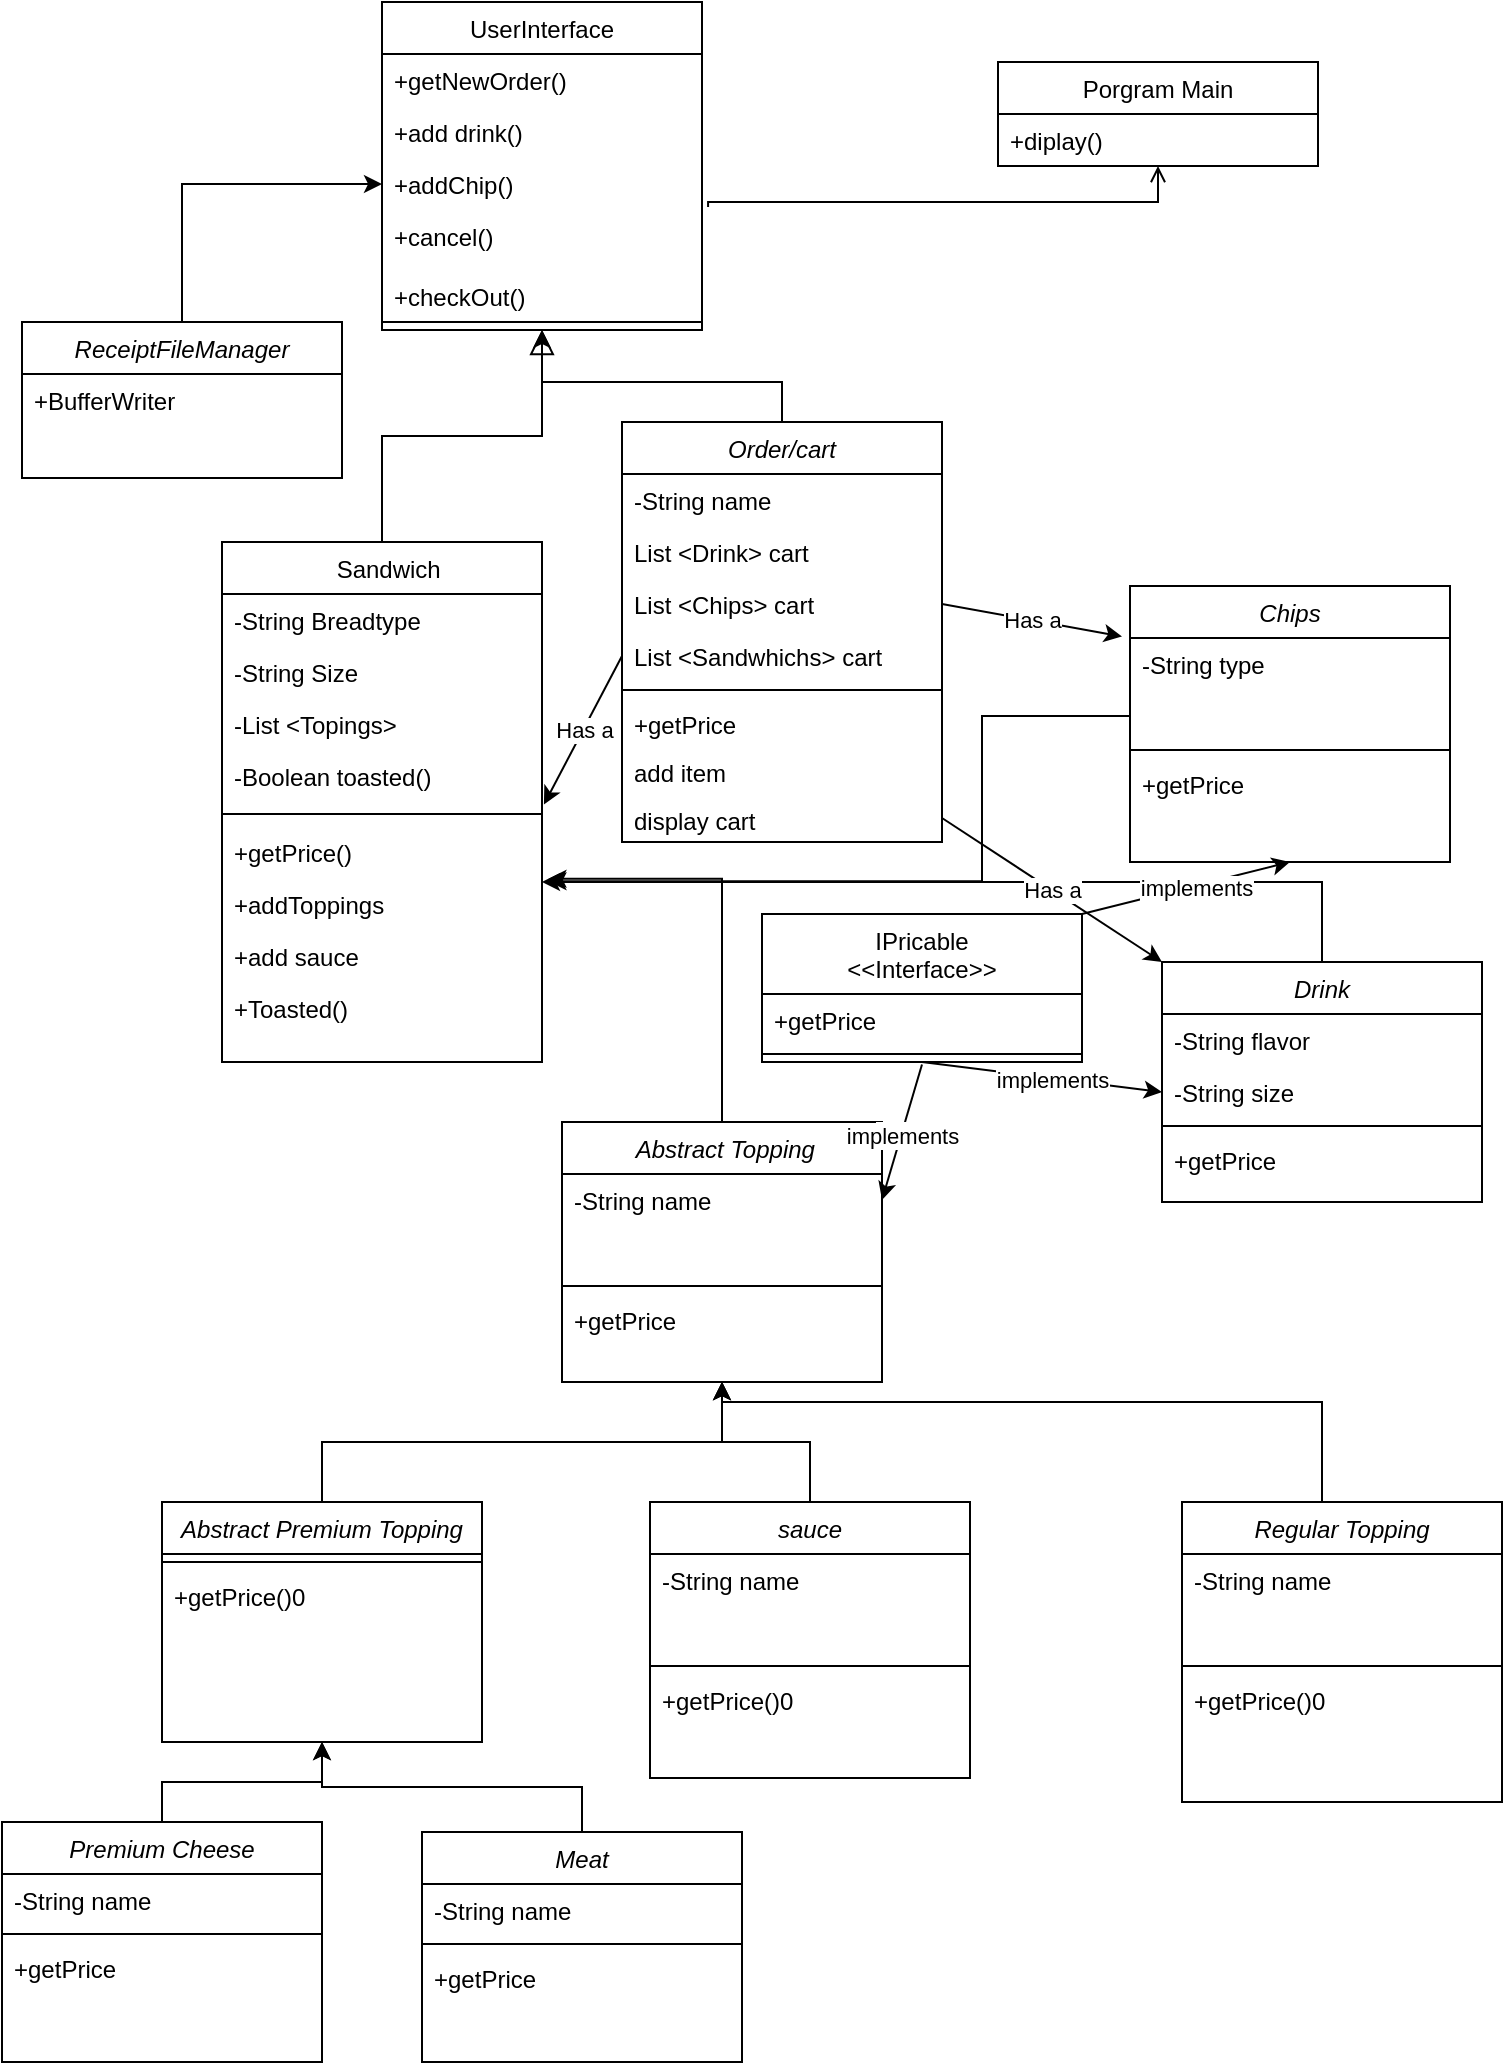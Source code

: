 <mxfile version="24.7.17">
  <diagram id="C5RBs43oDa-KdzZeNtuy" name="Page-1">
    <mxGraphModel dx="1685" dy="786" grid="1" gridSize="10" guides="1" tooltips="1" connect="1" arrows="1" fold="1" page="1" pageScale="1" pageWidth="827" pageHeight="1169" math="0" shadow="0">
      <root>
        <mxCell id="WIyWlLk6GJQsqaUBKTNV-0" />
        <mxCell id="WIyWlLk6GJQsqaUBKTNV-1" parent="WIyWlLk6GJQsqaUBKTNV-0" />
        <mxCell id="zkfFHV4jXpPFQw0GAbJ--6" value="  Sandwich" style="swimlane;fontStyle=0;align=center;verticalAlign=top;childLayout=stackLayout;horizontal=1;startSize=26;horizontalStack=0;resizeParent=1;resizeLast=0;collapsible=1;marginBottom=0;rounded=0;shadow=0;strokeWidth=1;" parent="WIyWlLk6GJQsqaUBKTNV-1" vertex="1">
          <mxGeometry x="120" y="360" width="160" height="260" as="geometry">
            <mxRectangle x="130" y="380" width="160" height="26" as="alternateBounds" />
          </mxGeometry>
        </mxCell>
        <mxCell id="zkfFHV4jXpPFQw0GAbJ--7" value="-String Breadtype&#xa;" style="text;align=left;verticalAlign=top;spacingLeft=4;spacingRight=4;overflow=hidden;rotatable=0;points=[[0,0.5],[1,0.5]];portConstraint=eastwest;" parent="zkfFHV4jXpPFQw0GAbJ--6" vertex="1">
          <mxGeometry y="26" width="160" height="26" as="geometry" />
        </mxCell>
        <mxCell id="zkfFHV4jXpPFQw0GAbJ--8" value="-String Size" style="text;align=left;verticalAlign=top;spacingLeft=4;spacingRight=4;overflow=hidden;rotatable=0;points=[[0,0.5],[1,0.5]];portConstraint=eastwest;rounded=0;shadow=0;html=0;" parent="zkfFHV4jXpPFQw0GAbJ--6" vertex="1">
          <mxGeometry y="52" width="160" height="26" as="geometry" />
        </mxCell>
        <mxCell id="WnvePumeRi0spUDsy9pE-118" value="-List &lt;Topings&gt;" style="text;align=left;verticalAlign=top;spacingLeft=4;spacingRight=4;overflow=hidden;rotatable=0;points=[[0,0.5],[1,0.5]];portConstraint=eastwest;" vertex="1" parent="zkfFHV4jXpPFQw0GAbJ--6">
          <mxGeometry y="78" width="160" height="26" as="geometry" />
        </mxCell>
        <mxCell id="WnvePumeRi0spUDsy9pE-119" value="-Boolean toasted()" style="text;align=left;verticalAlign=top;spacingLeft=4;spacingRight=4;overflow=hidden;rotatable=0;points=[[0,0.5],[1,0.5]];portConstraint=eastwest;" vertex="1" parent="zkfFHV4jXpPFQw0GAbJ--6">
          <mxGeometry y="104" width="160" height="26" as="geometry" />
        </mxCell>
        <mxCell id="zkfFHV4jXpPFQw0GAbJ--9" value="" style="line;html=1;strokeWidth=1;align=left;verticalAlign=middle;spacingTop=-1;spacingLeft=3;spacingRight=3;rotatable=0;labelPosition=right;points=[];portConstraint=eastwest;" parent="zkfFHV4jXpPFQw0GAbJ--6" vertex="1">
          <mxGeometry y="130" width="160" height="12" as="geometry" />
        </mxCell>
        <mxCell id="WnvePumeRi0spUDsy9pE-21" value="+getPrice()" style="text;align=left;verticalAlign=top;spacingLeft=4;spacingRight=4;overflow=hidden;rotatable=0;points=[[0,0.5],[1,0.5]];portConstraint=eastwest;" vertex="1" parent="zkfFHV4jXpPFQw0GAbJ--6">
          <mxGeometry y="142" width="160" height="26" as="geometry" />
        </mxCell>
        <mxCell id="WnvePumeRi0spUDsy9pE-22" value="+addToppings" style="text;align=left;verticalAlign=top;spacingLeft=4;spacingRight=4;overflow=hidden;rotatable=0;points=[[0,0.5],[1,0.5]];portConstraint=eastwest;" vertex="1" parent="zkfFHV4jXpPFQw0GAbJ--6">
          <mxGeometry y="168" width="160" height="26" as="geometry" />
        </mxCell>
        <mxCell id="WnvePumeRi0spUDsy9pE-23" value="+add sauce" style="text;align=left;verticalAlign=top;spacingLeft=4;spacingRight=4;overflow=hidden;rotatable=0;points=[[0,0.5],[1,0.5]];portConstraint=eastwest;" vertex="1" parent="zkfFHV4jXpPFQw0GAbJ--6">
          <mxGeometry y="194" width="160" height="26" as="geometry" />
        </mxCell>
        <mxCell id="zkfFHV4jXpPFQw0GAbJ--11" value="+Toasted() " style="text;align=left;verticalAlign=top;spacingLeft=4;spacingRight=4;overflow=hidden;rotatable=0;points=[[0,0.5],[1,0.5]];portConstraint=eastwest;" parent="zkfFHV4jXpPFQw0GAbJ--6" vertex="1">
          <mxGeometry y="220" width="160" height="26" as="geometry" />
        </mxCell>
        <mxCell id="zkfFHV4jXpPFQw0GAbJ--12" value="" style="endArrow=block;endSize=10;endFill=0;shadow=0;strokeWidth=1;rounded=0;curved=0;edgeStyle=elbowEdgeStyle;elbow=vertical;entryX=0.5;entryY=1;entryDx=0;entryDy=0;" parent="WIyWlLk6GJQsqaUBKTNV-1" source="zkfFHV4jXpPFQw0GAbJ--6" target="WnvePumeRi0spUDsy9pE-9" edge="1">
          <mxGeometry width="160" relative="1" as="geometry">
            <mxPoint x="200" y="203" as="sourcePoint" />
            <mxPoint x="290" y="290" as="targetPoint" />
          </mxGeometry>
        </mxCell>
        <mxCell id="zkfFHV4jXpPFQw0GAbJ--17" value="Porgram Main" style="swimlane;fontStyle=0;align=center;verticalAlign=top;childLayout=stackLayout;horizontal=1;startSize=26;horizontalStack=0;resizeParent=1;resizeLast=0;collapsible=1;marginBottom=0;rounded=0;shadow=0;strokeWidth=1;" parent="WIyWlLk6GJQsqaUBKTNV-1" vertex="1">
          <mxGeometry x="508" y="120" width="160" height="52" as="geometry">
            <mxRectangle x="550" y="140" width="160" height="26" as="alternateBounds" />
          </mxGeometry>
        </mxCell>
        <mxCell id="zkfFHV4jXpPFQw0GAbJ--19" value="+diplay()" style="text;align=left;verticalAlign=top;spacingLeft=4;spacingRight=4;overflow=hidden;rotatable=0;points=[[0,0.5],[1,0.5]];portConstraint=eastwest;rounded=0;shadow=0;html=0;" parent="zkfFHV4jXpPFQw0GAbJ--17" vertex="1">
          <mxGeometry y="26" width="160" height="26" as="geometry" />
        </mxCell>
        <mxCell id="zkfFHV4jXpPFQw0GAbJ--26" value="" style="endArrow=open;shadow=0;strokeWidth=1;rounded=0;curved=0;endFill=1;edgeStyle=elbowEdgeStyle;elbow=vertical;exitX=1.019;exitY=0.944;exitDx=0;exitDy=0;exitPerimeter=0;" parent="WIyWlLk6GJQsqaUBKTNV-1" source="WnvePumeRi0spUDsy9pE-12" target="zkfFHV4jXpPFQw0GAbJ--17" edge="1">
          <mxGeometry x="0.5" y="41" relative="1" as="geometry">
            <mxPoint x="370" y="190" as="sourcePoint" />
            <mxPoint x="540" y="192" as="targetPoint" />
            <mxPoint x="-40" y="32" as="offset" />
            <Array as="points">
              <mxPoint x="360" y="190" />
            </Array>
          </mxGeometry>
        </mxCell>
        <mxCell id="WnvePumeRi0spUDsy9pE-9" value="UserInterface" style="swimlane;fontStyle=0;align=center;verticalAlign=top;childLayout=stackLayout;horizontal=1;startSize=26;horizontalStack=0;resizeParent=1;resizeLast=0;collapsible=1;marginBottom=0;rounded=0;shadow=0;strokeWidth=1;" vertex="1" parent="WIyWlLk6GJQsqaUBKTNV-1">
          <mxGeometry x="200" y="90" width="160" height="164" as="geometry">
            <mxRectangle x="550" y="140" width="160" height="26" as="alternateBounds" />
          </mxGeometry>
        </mxCell>
        <mxCell id="WnvePumeRi0spUDsy9pE-10" value="+getNewOrder()" style="text;align=left;verticalAlign=top;spacingLeft=4;spacingRight=4;overflow=hidden;rotatable=0;points=[[0,0.5],[1,0.5]];portConstraint=eastwest;rounded=0;shadow=0;html=0;" vertex="1" parent="WnvePumeRi0spUDsy9pE-9">
          <mxGeometry y="26" width="160" height="26" as="geometry" />
        </mxCell>
        <mxCell id="WnvePumeRi0spUDsy9pE-11" value="+add drink()" style="text;align=left;verticalAlign=top;spacingLeft=4;spacingRight=4;overflow=hidden;rotatable=0;points=[[0,0.5],[1,0.5]];portConstraint=eastwest;rounded=0;shadow=0;html=0;" vertex="1" parent="WnvePumeRi0spUDsy9pE-9">
          <mxGeometry y="52" width="160" height="26" as="geometry" />
        </mxCell>
        <mxCell id="WnvePumeRi0spUDsy9pE-12" value="+addChip()" style="text;align=left;verticalAlign=top;spacingLeft=4;spacingRight=4;overflow=hidden;rotatable=0;points=[[0,0.5],[1,0.5]];portConstraint=eastwest;rounded=0;shadow=0;html=0;" vertex="1" parent="WnvePumeRi0spUDsy9pE-9">
          <mxGeometry y="78" width="160" height="26" as="geometry" />
        </mxCell>
        <mxCell id="WnvePumeRi0spUDsy9pE-13" value="+cancel()" style="text;align=left;verticalAlign=top;spacingLeft=4;spacingRight=4;overflow=hidden;rotatable=0;points=[[0,0.5],[1,0.5]];portConstraint=eastwest;" vertex="1" parent="WnvePumeRi0spUDsy9pE-9">
          <mxGeometry y="104" width="160" height="30" as="geometry" />
        </mxCell>
        <mxCell id="WnvePumeRi0spUDsy9pE-14" value="+checkOut()" style="text;align=left;verticalAlign=top;spacingLeft=4;spacingRight=4;overflow=hidden;rotatable=0;points=[[0,0.5],[1,0.5]];portConstraint=eastwest;" vertex="1" parent="WnvePumeRi0spUDsy9pE-9">
          <mxGeometry y="134" width="160" height="22" as="geometry" />
        </mxCell>
        <mxCell id="WnvePumeRi0spUDsy9pE-15" value="" style="line;html=1;strokeWidth=1;align=left;verticalAlign=middle;spacingTop=-1;spacingLeft=3;spacingRight=3;rotatable=0;labelPosition=right;points=[];portConstraint=eastwest;" vertex="1" parent="WnvePumeRi0spUDsy9pE-9">
          <mxGeometry y="156" width="160" height="8" as="geometry" />
        </mxCell>
        <mxCell id="WnvePumeRi0spUDsy9pE-17" value="IPricable&#xa;&lt;&lt;Interface&gt;&gt;" style="swimlane;fontStyle=0;align=center;verticalAlign=top;childLayout=stackLayout;horizontal=1;startSize=40;horizontalStack=0;resizeParent=1;resizeLast=0;collapsible=1;marginBottom=0;rounded=0;shadow=0;strokeWidth=1;" vertex="1" parent="WIyWlLk6GJQsqaUBKTNV-1">
          <mxGeometry x="390" y="546" width="160" height="74" as="geometry">
            <mxRectangle x="20" y="110" width="160" height="26" as="alternateBounds" />
          </mxGeometry>
        </mxCell>
        <mxCell id="WnvePumeRi0spUDsy9pE-18" value="+getPrice" style="text;align=left;verticalAlign=top;spacingLeft=4;spacingRight=4;overflow=hidden;rotatable=0;points=[[0,0.5],[1,0.5]];portConstraint=eastwest;rounded=0;shadow=0;html=0;" vertex="1" parent="WnvePumeRi0spUDsy9pE-17">
          <mxGeometry y="40" width="160" height="26" as="geometry" />
        </mxCell>
        <mxCell id="WnvePumeRi0spUDsy9pE-19" value="" style="line;html=1;strokeWidth=1;align=left;verticalAlign=middle;spacingTop=-1;spacingLeft=3;spacingRight=3;rotatable=0;labelPosition=right;points=[];portConstraint=eastwest;" vertex="1" parent="WnvePumeRi0spUDsy9pE-17">
          <mxGeometry y="66" width="160" height="8" as="geometry" />
        </mxCell>
        <mxCell id="WnvePumeRi0spUDsy9pE-143" style="edgeStyle=orthogonalEdgeStyle;rounded=0;orthogonalLoop=1;jettySize=auto;html=1;" edge="1" parent="WIyWlLk6GJQsqaUBKTNV-1" source="WnvePumeRi0spUDsy9pE-62">
          <mxGeometry relative="1" as="geometry">
            <mxPoint x="280" y="530" as="targetPoint" />
            <Array as="points">
              <mxPoint x="670" y="530" />
              <mxPoint x="670" y="530" />
            </Array>
          </mxGeometry>
        </mxCell>
        <mxCell id="WnvePumeRi0spUDsy9pE-62" value="Drink" style="swimlane;fontStyle=2;align=center;verticalAlign=top;childLayout=stackLayout;horizontal=1;startSize=26;horizontalStack=0;resizeParent=1;resizeLast=0;collapsible=1;marginBottom=0;rounded=0;shadow=0;strokeWidth=1;" vertex="1" parent="WIyWlLk6GJQsqaUBKTNV-1">
          <mxGeometry x="590" y="570" width="160" height="120" as="geometry">
            <mxRectangle x="230" y="140" width="160" height="26" as="alternateBounds" />
          </mxGeometry>
        </mxCell>
        <mxCell id="WnvePumeRi0spUDsy9pE-63" value="-String flavor" style="text;align=left;verticalAlign=top;spacingLeft=4;spacingRight=4;overflow=hidden;rotatable=0;points=[[0,0.5],[1,0.5]];portConstraint=eastwest;" vertex="1" parent="WnvePumeRi0spUDsy9pE-62">
          <mxGeometry y="26" width="160" height="26" as="geometry" />
        </mxCell>
        <mxCell id="WnvePumeRi0spUDsy9pE-64" value="-String size" style="text;align=left;verticalAlign=top;spacingLeft=4;spacingRight=4;overflow=hidden;rotatable=0;points=[[0,0.5],[1,0.5]];portConstraint=eastwest;rounded=0;shadow=0;html=0;" vertex="1" parent="WnvePumeRi0spUDsy9pE-62">
          <mxGeometry y="52" width="160" height="26" as="geometry" />
        </mxCell>
        <mxCell id="WnvePumeRi0spUDsy9pE-67" value="" style="line;html=1;strokeWidth=1;align=left;verticalAlign=middle;spacingTop=-1;spacingLeft=3;spacingRight=3;rotatable=0;labelPosition=right;points=[];portConstraint=eastwest;" vertex="1" parent="WnvePumeRi0spUDsy9pE-62">
          <mxGeometry y="78" width="160" height="8" as="geometry" />
        </mxCell>
        <mxCell id="WnvePumeRi0spUDsy9pE-68" value="+getPrice" style="text;align=left;verticalAlign=top;spacingLeft=4;spacingRight=4;overflow=hidden;rotatable=0;points=[[0,0.5],[1,0.5]];portConstraint=eastwest;" vertex="1" parent="WnvePumeRi0spUDsy9pE-62">
          <mxGeometry y="86" width="160" height="26" as="geometry" />
        </mxCell>
        <mxCell id="WnvePumeRi0spUDsy9pE-139" style="edgeStyle=orthogonalEdgeStyle;rounded=0;orthogonalLoop=1;jettySize=auto;html=1;entryX=0.5;entryY=1;entryDx=0;entryDy=0;" edge="1" parent="WIyWlLk6GJQsqaUBKTNV-1" source="WnvePumeRi0spUDsy9pE-76" target="WnvePumeRi0spUDsy9pE-121">
          <mxGeometry relative="1" as="geometry">
            <mxPoint x="680" y="790" as="targetPoint" />
            <Array as="points">
              <mxPoint x="670" y="790" />
              <mxPoint x="370" y="790" />
            </Array>
          </mxGeometry>
        </mxCell>
        <mxCell id="WnvePumeRi0spUDsy9pE-76" value="Regular Topping" style="swimlane;fontStyle=2;align=center;verticalAlign=top;childLayout=stackLayout;horizontal=1;startSize=26;horizontalStack=0;resizeParent=1;resizeLast=0;collapsible=1;marginBottom=0;rounded=0;shadow=0;strokeWidth=1;" vertex="1" parent="WIyWlLk6GJQsqaUBKTNV-1">
          <mxGeometry x="600" y="840" width="160" height="150" as="geometry">
            <mxRectangle x="230" y="140" width="160" height="26" as="alternateBounds" />
          </mxGeometry>
        </mxCell>
        <mxCell id="WnvePumeRi0spUDsy9pE-77" value="-String name" style="text;align=left;verticalAlign=top;spacingLeft=4;spacingRight=4;overflow=hidden;rotatable=0;points=[[0,0.5],[1,0.5]];portConstraint=eastwest;" vertex="1" parent="WnvePumeRi0spUDsy9pE-76">
          <mxGeometry y="26" width="160" height="26" as="geometry" />
        </mxCell>
        <mxCell id="WnvePumeRi0spUDsy9pE-78" value=" " style="text;align=left;verticalAlign=top;spacingLeft=4;spacingRight=4;overflow=hidden;rotatable=0;points=[[0,0.5],[1,0.5]];portConstraint=eastwest;rounded=0;shadow=0;html=0;" vertex="1" parent="WnvePumeRi0spUDsy9pE-76">
          <mxGeometry y="52" width="160" height="26" as="geometry" />
        </mxCell>
        <mxCell id="WnvePumeRi0spUDsy9pE-79" value="" style="line;html=1;strokeWidth=1;align=left;verticalAlign=middle;spacingTop=-1;spacingLeft=3;spacingRight=3;rotatable=0;labelPosition=right;points=[];portConstraint=eastwest;" vertex="1" parent="WnvePumeRi0spUDsy9pE-76">
          <mxGeometry y="78" width="160" height="8" as="geometry" />
        </mxCell>
        <mxCell id="WnvePumeRi0spUDsy9pE-120" value="+getPrice()0" style="text;align=left;verticalAlign=top;spacingLeft=4;spacingRight=4;overflow=hidden;rotatable=0;points=[[0,0.5],[1,0.5]];portConstraint=eastwest;" vertex="1" parent="WnvePumeRi0spUDsy9pE-76">
          <mxGeometry y="86" width="160" height="26" as="geometry" />
        </mxCell>
        <mxCell id="WnvePumeRi0spUDsy9pE-138" style="edgeStyle=orthogonalEdgeStyle;rounded=0;orthogonalLoop=1;jettySize=auto;html=1;entryX=0.5;entryY=1;entryDx=0;entryDy=0;" edge="1" parent="WIyWlLk6GJQsqaUBKTNV-1" source="WnvePumeRi0spUDsy9pE-86" target="WnvePumeRi0spUDsy9pE-121">
          <mxGeometry relative="1" as="geometry" />
        </mxCell>
        <mxCell id="WnvePumeRi0spUDsy9pE-86" value="sauce" style="swimlane;fontStyle=2;align=center;verticalAlign=top;childLayout=stackLayout;horizontal=1;startSize=26;horizontalStack=0;resizeParent=1;resizeLast=0;collapsible=1;marginBottom=0;rounded=0;shadow=0;strokeWidth=1;" vertex="1" parent="WIyWlLk6GJQsqaUBKTNV-1">
          <mxGeometry x="334" y="840" width="160" height="138" as="geometry">
            <mxRectangle x="230" y="140" width="160" height="26" as="alternateBounds" />
          </mxGeometry>
        </mxCell>
        <mxCell id="WnvePumeRi0spUDsy9pE-87" value="-String name" style="text;align=left;verticalAlign=top;spacingLeft=4;spacingRight=4;overflow=hidden;rotatable=0;points=[[0,0.5],[1,0.5]];portConstraint=eastwest;" vertex="1" parent="WnvePumeRi0spUDsy9pE-86">
          <mxGeometry y="26" width="160" height="26" as="geometry" />
        </mxCell>
        <mxCell id="WnvePumeRi0spUDsy9pE-88" value=" " style="text;align=left;verticalAlign=top;spacingLeft=4;spacingRight=4;overflow=hidden;rotatable=0;points=[[0,0.5],[1,0.5]];portConstraint=eastwest;rounded=0;shadow=0;html=0;" vertex="1" parent="WnvePumeRi0spUDsy9pE-86">
          <mxGeometry y="52" width="160" height="26" as="geometry" />
        </mxCell>
        <mxCell id="WnvePumeRi0spUDsy9pE-89" value="" style="line;html=1;strokeWidth=1;align=left;verticalAlign=middle;spacingTop=-1;spacingLeft=3;spacingRight=3;rotatable=0;labelPosition=right;points=[];portConstraint=eastwest;" vertex="1" parent="WnvePumeRi0spUDsy9pE-86">
          <mxGeometry y="78" width="160" height="8" as="geometry" />
        </mxCell>
        <mxCell id="WnvePumeRi0spUDsy9pE-148" value="+getPrice()0" style="text;align=left;verticalAlign=top;spacingLeft=4;spacingRight=4;overflow=hidden;rotatable=0;points=[[0,0.5],[1,0.5]];portConstraint=eastwest;" vertex="1" parent="WnvePumeRi0spUDsy9pE-86">
          <mxGeometry y="86" width="160" height="26" as="geometry" />
        </mxCell>
        <mxCell id="WnvePumeRi0spUDsy9pE-91" value="Chips" style="swimlane;fontStyle=2;align=center;verticalAlign=top;childLayout=stackLayout;horizontal=1;startSize=26;horizontalStack=0;resizeParent=1;resizeLast=0;collapsible=1;marginBottom=0;rounded=0;shadow=0;strokeWidth=1;" vertex="1" parent="WIyWlLk6GJQsqaUBKTNV-1">
          <mxGeometry x="574" y="382" width="160" height="138" as="geometry">
            <mxRectangle x="230" y="140" width="160" height="26" as="alternateBounds" />
          </mxGeometry>
        </mxCell>
        <mxCell id="WnvePumeRi0spUDsy9pE-92" value="-String type" style="text;align=left;verticalAlign=top;spacingLeft=4;spacingRight=4;overflow=hidden;rotatable=0;points=[[0,0.5],[1,0.5]];portConstraint=eastwest;" vertex="1" parent="WnvePumeRi0spUDsy9pE-91">
          <mxGeometry y="26" width="160" height="26" as="geometry" />
        </mxCell>
        <mxCell id="WnvePumeRi0spUDsy9pE-93" value=" " style="text;align=left;verticalAlign=top;spacingLeft=4;spacingRight=4;overflow=hidden;rotatable=0;points=[[0,0.5],[1,0.5]];portConstraint=eastwest;rounded=0;shadow=0;html=0;" vertex="1" parent="WnvePumeRi0spUDsy9pE-91">
          <mxGeometry y="52" width="160" height="26" as="geometry" />
        </mxCell>
        <mxCell id="WnvePumeRi0spUDsy9pE-94" value="" style="line;html=1;strokeWidth=1;align=left;verticalAlign=middle;spacingTop=-1;spacingLeft=3;spacingRight=3;rotatable=0;labelPosition=right;points=[];portConstraint=eastwest;" vertex="1" parent="WnvePumeRi0spUDsy9pE-91">
          <mxGeometry y="78" width="160" height="8" as="geometry" />
        </mxCell>
        <mxCell id="WnvePumeRi0spUDsy9pE-95" value="+getPrice" style="text;align=left;verticalAlign=top;spacingLeft=4;spacingRight=4;overflow=hidden;rotatable=0;points=[[0,0.5],[1,0.5]];portConstraint=eastwest;" vertex="1" parent="WnvePumeRi0spUDsy9pE-91">
          <mxGeometry y="86" width="160" height="24" as="geometry" />
        </mxCell>
        <mxCell id="WnvePumeRi0spUDsy9pE-150" style="edgeStyle=orthogonalEdgeStyle;rounded=0;orthogonalLoop=1;jettySize=auto;html=1;entryX=0.5;entryY=1;entryDx=0;entryDy=0;" edge="1" parent="WIyWlLk6GJQsqaUBKTNV-1" source="WnvePumeRi0spUDsy9pE-96" target="WnvePumeRi0spUDsy9pE-9">
          <mxGeometry relative="1" as="geometry">
            <mxPoint x="280" y="280" as="targetPoint" />
            <Array as="points">
              <mxPoint x="400" y="280" />
              <mxPoint x="280" y="280" />
            </Array>
          </mxGeometry>
        </mxCell>
        <mxCell id="WnvePumeRi0spUDsy9pE-96" value="Order/cart" style="swimlane;fontStyle=2;align=center;verticalAlign=top;childLayout=stackLayout;horizontal=1;startSize=26;horizontalStack=0;resizeParent=1;resizeLast=0;collapsible=1;marginBottom=0;rounded=0;shadow=0;strokeWidth=1;" vertex="1" parent="WIyWlLk6GJQsqaUBKTNV-1">
          <mxGeometry x="320" y="300" width="160" height="210" as="geometry">
            <mxRectangle x="230" y="140" width="160" height="26" as="alternateBounds" />
          </mxGeometry>
        </mxCell>
        <mxCell id="WnvePumeRi0spUDsy9pE-97" value="-String name" style="text;align=left;verticalAlign=top;spacingLeft=4;spacingRight=4;overflow=hidden;rotatable=0;points=[[0,0.5],[1,0.5]];portConstraint=eastwest;" vertex="1" parent="WnvePumeRi0spUDsy9pE-96">
          <mxGeometry y="26" width="160" height="26" as="geometry" />
        </mxCell>
        <mxCell id="WnvePumeRi0spUDsy9pE-98" value="List &lt;Drink&gt; cart" style="text;align=left;verticalAlign=top;spacingLeft=4;spacingRight=4;overflow=hidden;rotatable=0;points=[[0,0.5],[1,0.5]];portConstraint=eastwest;rounded=0;shadow=0;html=0;" vertex="1" parent="WnvePumeRi0spUDsy9pE-96">
          <mxGeometry y="52" width="160" height="26" as="geometry" />
        </mxCell>
        <mxCell id="WnvePumeRi0spUDsy9pE-152" value="List &lt;Chips&gt; cart" style="text;align=left;verticalAlign=top;spacingLeft=4;spacingRight=4;overflow=hidden;rotatable=0;points=[[0,0.5],[1,0.5]];portConstraint=eastwest;rounded=0;shadow=0;html=0;" vertex="1" parent="WnvePumeRi0spUDsy9pE-96">
          <mxGeometry y="78" width="160" height="26" as="geometry" />
        </mxCell>
        <mxCell id="WnvePumeRi0spUDsy9pE-153" value="List &lt;Sandwhichs&gt; cart" style="text;align=left;verticalAlign=top;spacingLeft=4;spacingRight=4;overflow=hidden;rotatable=0;points=[[0,0.5],[1,0.5]];portConstraint=eastwest;rounded=0;shadow=0;html=0;" vertex="1" parent="WnvePumeRi0spUDsy9pE-96">
          <mxGeometry y="104" width="160" height="26" as="geometry" />
        </mxCell>
        <mxCell id="WnvePumeRi0spUDsy9pE-99" value="" style="line;html=1;strokeWidth=1;align=left;verticalAlign=middle;spacingTop=-1;spacingLeft=3;spacingRight=3;rotatable=0;labelPosition=right;points=[];portConstraint=eastwest;" vertex="1" parent="WnvePumeRi0spUDsy9pE-96">
          <mxGeometry y="130" width="160" height="8" as="geometry" />
        </mxCell>
        <mxCell id="WnvePumeRi0spUDsy9pE-100" value="+getPrice" style="text;align=left;verticalAlign=top;spacingLeft=4;spacingRight=4;overflow=hidden;rotatable=0;points=[[0,0.5],[1,0.5]];portConstraint=eastwest;" vertex="1" parent="WnvePumeRi0spUDsy9pE-96">
          <mxGeometry y="138" width="160" height="24" as="geometry" />
        </mxCell>
        <mxCell id="WnvePumeRi0spUDsy9pE-101" value="add item&#xa;" style="text;align=left;verticalAlign=top;spacingLeft=4;spacingRight=4;overflow=hidden;rotatable=0;points=[[0,0.5],[1,0.5]];portConstraint=eastwest;" vertex="1" parent="WnvePumeRi0spUDsy9pE-96">
          <mxGeometry y="162" width="160" height="24" as="geometry" />
        </mxCell>
        <mxCell id="WnvePumeRi0spUDsy9pE-102" value="display cart&#xa;" style="text;align=left;verticalAlign=top;spacingLeft=4;spacingRight=4;overflow=hidden;rotatable=0;points=[[0,0.5],[1,0.5]];portConstraint=eastwest;" vertex="1" parent="WnvePumeRi0spUDsy9pE-96">
          <mxGeometry y="186" width="160" height="24" as="geometry" />
        </mxCell>
        <mxCell id="WnvePumeRi0spUDsy9pE-149" style="edgeStyle=orthogonalEdgeStyle;rounded=0;orthogonalLoop=1;jettySize=auto;html=1;entryX=0;entryY=0.5;entryDx=0;entryDy=0;" edge="1" parent="WIyWlLk6GJQsqaUBKTNV-1" source="WnvePumeRi0spUDsy9pE-113" target="WnvePumeRi0spUDsy9pE-12">
          <mxGeometry relative="1" as="geometry">
            <mxPoint x="100" y="190" as="targetPoint" />
            <Array as="points">
              <mxPoint x="100" y="181" />
            </Array>
          </mxGeometry>
        </mxCell>
        <mxCell id="WnvePumeRi0spUDsy9pE-113" value="ReceiptFileManager" style="swimlane;fontStyle=2;align=center;verticalAlign=top;childLayout=stackLayout;horizontal=1;startSize=26;horizontalStack=0;resizeParent=1;resizeLast=0;collapsible=1;marginBottom=0;rounded=0;shadow=0;strokeWidth=1;" vertex="1" parent="WIyWlLk6GJQsqaUBKTNV-1">
          <mxGeometry x="20" y="250" width="160" height="78" as="geometry">
            <mxRectangle x="230" y="140" width="160" height="26" as="alternateBounds" />
          </mxGeometry>
        </mxCell>
        <mxCell id="WnvePumeRi0spUDsy9pE-114" value="+BufferWriter" style="text;align=left;verticalAlign=top;spacingLeft=4;spacingRight=4;overflow=hidden;rotatable=0;points=[[0,0.5],[1,0.5]];portConstraint=eastwest;" vertex="1" parent="WnvePumeRi0spUDsy9pE-113">
          <mxGeometry y="26" width="160" height="26" as="geometry" />
        </mxCell>
        <mxCell id="WnvePumeRi0spUDsy9pE-115" value=" " style="text;align=left;verticalAlign=top;spacingLeft=4;spacingRight=4;overflow=hidden;rotatable=0;points=[[0,0.5],[1,0.5]];portConstraint=eastwest;rounded=0;shadow=0;html=0;" vertex="1" parent="WnvePumeRi0spUDsy9pE-113">
          <mxGeometry y="52" width="160" height="26" as="geometry" />
        </mxCell>
        <mxCell id="WnvePumeRi0spUDsy9pE-147" style="edgeStyle=orthogonalEdgeStyle;rounded=0;orthogonalLoop=1;jettySize=auto;html=1;entryX=1.02;entryY=0.015;entryDx=0;entryDy=0;entryPerimeter=0;" edge="1" parent="WIyWlLk6GJQsqaUBKTNV-1" source="WnvePumeRi0spUDsy9pE-121" target="WnvePumeRi0spUDsy9pE-22">
          <mxGeometry relative="1" as="geometry">
            <mxPoint x="370" y="530" as="targetPoint" />
            <Array as="points">
              <mxPoint x="370" y="528" />
            </Array>
          </mxGeometry>
        </mxCell>
        <mxCell id="WnvePumeRi0spUDsy9pE-121" value=" Abstract Topping" style="swimlane;fontStyle=2;align=center;verticalAlign=top;childLayout=stackLayout;horizontal=1;startSize=26;horizontalStack=0;resizeParent=1;resizeLast=0;collapsible=1;marginBottom=0;rounded=0;shadow=0;strokeWidth=1;" vertex="1" parent="WIyWlLk6GJQsqaUBKTNV-1">
          <mxGeometry x="290" y="650" width="160" height="130" as="geometry">
            <mxRectangle x="230" y="140" width="160" height="26" as="alternateBounds" />
          </mxGeometry>
        </mxCell>
        <mxCell id="WnvePumeRi0spUDsy9pE-122" value="-String name" style="text;align=left;verticalAlign=top;spacingLeft=4;spacingRight=4;overflow=hidden;rotatable=0;points=[[0,0.5],[1,0.5]];portConstraint=eastwest;" vertex="1" parent="WnvePumeRi0spUDsy9pE-121">
          <mxGeometry y="26" width="160" height="26" as="geometry" />
        </mxCell>
        <mxCell id="WnvePumeRi0spUDsy9pE-123" value=" " style="text;align=left;verticalAlign=top;spacingLeft=4;spacingRight=4;overflow=hidden;rotatable=0;points=[[0,0.5],[1,0.5]];portConstraint=eastwest;rounded=0;shadow=0;html=0;" vertex="1" parent="WnvePumeRi0spUDsy9pE-121">
          <mxGeometry y="52" width="160" height="26" as="geometry" />
        </mxCell>
        <mxCell id="WnvePumeRi0spUDsy9pE-124" value="" style="line;html=1;strokeWidth=1;align=left;verticalAlign=middle;spacingTop=-1;spacingLeft=3;spacingRight=3;rotatable=0;labelPosition=right;points=[];portConstraint=eastwest;" vertex="1" parent="WnvePumeRi0spUDsy9pE-121">
          <mxGeometry y="78" width="160" height="8" as="geometry" />
        </mxCell>
        <mxCell id="WnvePumeRi0spUDsy9pE-125" value="+getPrice" style="text;align=left;verticalAlign=top;spacingLeft=4;spacingRight=4;overflow=hidden;rotatable=0;points=[[0,0.5],[1,0.5]];portConstraint=eastwest;" vertex="1" parent="WnvePumeRi0spUDsy9pE-121">
          <mxGeometry y="86" width="160" height="26" as="geometry" />
        </mxCell>
        <mxCell id="WnvePumeRi0spUDsy9pE-141" style="edgeStyle=orthogonalEdgeStyle;rounded=0;orthogonalLoop=1;jettySize=auto;html=1;entryX=0.5;entryY=1;entryDx=0;entryDy=0;" edge="1" parent="WIyWlLk6GJQsqaUBKTNV-1" source="WnvePumeRi0spUDsy9pE-126" target="zkfFHV4jXpPFQw0GAbJ--0">
          <mxGeometry relative="1" as="geometry" />
        </mxCell>
        <mxCell id="WnvePumeRi0spUDsy9pE-126" value="Premium Cheese" style="swimlane;fontStyle=2;align=center;verticalAlign=top;childLayout=stackLayout;horizontal=1;startSize=26;horizontalStack=0;resizeParent=1;resizeLast=0;collapsible=1;marginBottom=0;rounded=0;shadow=0;strokeWidth=1;" vertex="1" parent="WIyWlLk6GJQsqaUBKTNV-1">
          <mxGeometry x="10" y="1000" width="160" height="120" as="geometry">
            <mxRectangle x="230" y="140" width="160" height="26" as="alternateBounds" />
          </mxGeometry>
        </mxCell>
        <mxCell id="WnvePumeRi0spUDsy9pE-127" value="-String name" style="text;align=left;verticalAlign=top;spacingLeft=4;spacingRight=4;overflow=hidden;rotatable=0;points=[[0,0.5],[1,0.5]];portConstraint=eastwest;" vertex="1" parent="WnvePumeRi0spUDsy9pE-126">
          <mxGeometry y="26" width="160" height="26" as="geometry" />
        </mxCell>
        <mxCell id="WnvePumeRi0spUDsy9pE-129" value="" style="line;html=1;strokeWidth=1;align=left;verticalAlign=middle;spacingTop=-1;spacingLeft=3;spacingRight=3;rotatable=0;labelPosition=right;points=[];portConstraint=eastwest;" vertex="1" parent="WnvePumeRi0spUDsy9pE-126">
          <mxGeometry y="52" width="160" height="8" as="geometry" />
        </mxCell>
        <mxCell id="WnvePumeRi0spUDsy9pE-130" value="+getPrice" style="text;align=left;verticalAlign=top;spacingLeft=4;spacingRight=4;overflow=hidden;rotatable=0;points=[[0,0.5],[1,0.5]];portConstraint=eastwest;" vertex="1" parent="WnvePumeRi0spUDsy9pE-126">
          <mxGeometry y="60" width="160" height="26" as="geometry" />
        </mxCell>
        <mxCell id="WnvePumeRi0spUDsy9pE-140" style="edgeStyle=orthogonalEdgeStyle;rounded=0;orthogonalLoop=1;jettySize=auto;html=1;entryX=0.5;entryY=1;entryDx=0;entryDy=0;" edge="1" parent="WIyWlLk6GJQsqaUBKTNV-1" source="WnvePumeRi0spUDsy9pE-131" target="zkfFHV4jXpPFQw0GAbJ--0">
          <mxGeometry relative="1" as="geometry" />
        </mxCell>
        <mxCell id="WnvePumeRi0spUDsy9pE-131" value="Meat" style="swimlane;fontStyle=2;align=center;verticalAlign=top;childLayout=stackLayout;horizontal=1;startSize=26;horizontalStack=0;resizeParent=1;resizeLast=0;collapsible=1;marginBottom=0;rounded=0;shadow=0;strokeWidth=1;" vertex="1" parent="WIyWlLk6GJQsqaUBKTNV-1">
          <mxGeometry x="220" y="1005" width="160" height="115" as="geometry">
            <mxRectangle x="230" y="140" width="160" height="26" as="alternateBounds" />
          </mxGeometry>
        </mxCell>
        <mxCell id="WnvePumeRi0spUDsy9pE-132" value="-String name" style="text;align=left;verticalAlign=top;spacingLeft=4;spacingRight=4;overflow=hidden;rotatable=0;points=[[0,0.5],[1,0.5]];portConstraint=eastwest;" vertex="1" parent="WnvePumeRi0spUDsy9pE-131">
          <mxGeometry y="26" width="160" height="26" as="geometry" />
        </mxCell>
        <mxCell id="WnvePumeRi0spUDsy9pE-134" value="" style="line;html=1;strokeWidth=1;align=left;verticalAlign=middle;spacingTop=-1;spacingLeft=3;spacingRight=3;rotatable=0;labelPosition=right;points=[];portConstraint=eastwest;" vertex="1" parent="WnvePumeRi0spUDsy9pE-131">
          <mxGeometry y="52" width="160" height="8" as="geometry" />
        </mxCell>
        <mxCell id="WnvePumeRi0spUDsy9pE-135" value="+getPrice" style="text;align=left;verticalAlign=top;spacingLeft=4;spacingRight=4;overflow=hidden;rotatable=0;points=[[0,0.5],[1,0.5]];portConstraint=eastwest;" vertex="1" parent="WnvePumeRi0spUDsy9pE-131">
          <mxGeometry y="60" width="160" height="26" as="geometry" />
        </mxCell>
        <mxCell id="WnvePumeRi0spUDsy9pE-137" style="edgeStyle=orthogonalEdgeStyle;rounded=0;orthogonalLoop=1;jettySize=auto;html=1;exitX=0.5;exitY=0;exitDx=0;exitDy=0;entryX=0.5;entryY=1;entryDx=0;entryDy=0;" edge="1" parent="WIyWlLk6GJQsqaUBKTNV-1" source="zkfFHV4jXpPFQw0GAbJ--0" target="WnvePumeRi0spUDsy9pE-121">
          <mxGeometry relative="1" as="geometry" />
        </mxCell>
        <mxCell id="zkfFHV4jXpPFQw0GAbJ--0" value="Abstract Premium Topping" style="swimlane;fontStyle=2;align=center;verticalAlign=top;childLayout=stackLayout;horizontal=1;startSize=26;horizontalStack=0;resizeParent=1;resizeLast=0;collapsible=1;marginBottom=0;rounded=0;shadow=0;strokeWidth=1;" parent="WIyWlLk6GJQsqaUBKTNV-1" vertex="1">
          <mxGeometry x="90" y="840" width="160" height="120" as="geometry">
            <mxRectangle x="230" y="140" width="160" height="26" as="alternateBounds" />
          </mxGeometry>
        </mxCell>
        <mxCell id="zkfFHV4jXpPFQw0GAbJ--4" value="" style="line;html=1;strokeWidth=1;align=left;verticalAlign=middle;spacingTop=-1;spacingLeft=3;spacingRight=3;rotatable=0;labelPosition=right;points=[];portConstraint=eastwest;" parent="zkfFHV4jXpPFQw0GAbJ--0" vertex="1">
          <mxGeometry y="26" width="160" height="8" as="geometry" />
        </mxCell>
        <mxCell id="zkfFHV4jXpPFQw0GAbJ--5" value="+getPrice()0" style="text;align=left;verticalAlign=top;spacingLeft=4;spacingRight=4;overflow=hidden;rotatable=0;points=[[0,0.5],[1,0.5]];portConstraint=eastwest;" parent="zkfFHV4jXpPFQw0GAbJ--0" vertex="1">
          <mxGeometry y="34" width="160" height="26" as="geometry" />
        </mxCell>
        <mxCell id="WnvePumeRi0spUDsy9pE-145" style="edgeStyle=orthogonalEdgeStyle;rounded=0;orthogonalLoop=1;jettySize=auto;html=1;entryX=1.02;entryY=0.062;entryDx=0;entryDy=0;entryPerimeter=0;" edge="1" parent="WIyWlLk6GJQsqaUBKTNV-1" source="WnvePumeRi0spUDsy9pE-93" target="WnvePumeRi0spUDsy9pE-22">
          <mxGeometry relative="1" as="geometry">
            <mxPoint x="500" y="540" as="targetPoint" />
            <Array as="points">
              <mxPoint x="500" y="447" />
              <mxPoint x="500" y="530" />
            </Array>
          </mxGeometry>
        </mxCell>
        <mxCell id="WnvePumeRi0spUDsy9pE-166" value="" style="endArrow=classic;html=1;rounded=0;exitX=0.5;exitY=1.156;exitDx=0;exitDy=0;exitPerimeter=0;entryX=1;entryY=0.5;entryDx=0;entryDy=0;" edge="1" parent="WIyWlLk6GJQsqaUBKTNV-1" source="WnvePumeRi0spUDsy9pE-19" target="WnvePumeRi0spUDsy9pE-122">
          <mxGeometry relative="1" as="geometry">
            <mxPoint x="450" y="680" as="sourcePoint" />
            <mxPoint x="550" y="680" as="targetPoint" />
          </mxGeometry>
        </mxCell>
        <mxCell id="WnvePumeRi0spUDsy9pE-167" value="Label" style="edgeLabel;resizable=0;html=1;;align=center;verticalAlign=middle;" connectable="0" vertex="1" parent="WnvePumeRi0spUDsy9pE-166">
          <mxGeometry relative="1" as="geometry" />
        </mxCell>
        <mxCell id="WnvePumeRi0spUDsy9pE-168" value="implements" style="edgeLabel;html=1;align=center;verticalAlign=middle;resizable=0;points=[];" vertex="1" connectable="0" parent="WnvePumeRi0spUDsy9pE-166">
          <mxGeometry x="0.06" y="-1" relative="1" as="geometry">
            <mxPoint x="1" as="offset" />
          </mxGeometry>
        </mxCell>
        <mxCell id="WnvePumeRi0spUDsy9pE-169" value="" style="endArrow=classic;html=1;rounded=0;entryX=0;entryY=0.5;entryDx=0;entryDy=0;exitX=0.5;exitY=1;exitDx=0;exitDy=0;" edge="1" parent="WIyWlLk6GJQsqaUBKTNV-1" source="WnvePumeRi0spUDsy9pE-17" target="WnvePumeRi0spUDsy9pE-64">
          <mxGeometry relative="1" as="geometry">
            <mxPoint x="508" y="700" as="sourcePoint" />
            <mxPoint x="706" y="780" as="targetPoint" />
          </mxGeometry>
        </mxCell>
        <mxCell id="WnvePumeRi0spUDsy9pE-170" value="Label" style="edgeLabel;resizable=0;html=1;;align=center;verticalAlign=middle;" connectable="0" vertex="1" parent="WnvePumeRi0spUDsy9pE-169">
          <mxGeometry relative="1" as="geometry" />
        </mxCell>
        <mxCell id="WnvePumeRi0spUDsy9pE-171" value="implements" style="edgeLabel;html=1;align=center;verticalAlign=middle;resizable=0;points=[];" vertex="1" connectable="0" parent="WnvePumeRi0spUDsy9pE-169">
          <mxGeometry x="0.06" y="-1" relative="1" as="geometry">
            <mxPoint x="1" as="offset" />
          </mxGeometry>
        </mxCell>
        <mxCell id="WnvePumeRi0spUDsy9pE-172" value="" style="endArrow=classic;html=1;rounded=0;exitX=1;exitY=0;exitDx=0;exitDy=0;entryX=0.5;entryY=1;entryDx=0;entryDy=0;" edge="1" parent="WIyWlLk6GJQsqaUBKTNV-1" source="WnvePumeRi0spUDsy9pE-17" target="WnvePumeRi0spUDsy9pE-91">
          <mxGeometry relative="1" as="geometry">
            <mxPoint x="698" y="810" as="sourcePoint" />
            <mxPoint x="798" y="810" as="targetPoint" />
          </mxGeometry>
        </mxCell>
        <mxCell id="WnvePumeRi0spUDsy9pE-173" value="Label" style="edgeLabel;resizable=0;html=1;;align=center;verticalAlign=middle;" connectable="0" vertex="1" parent="WnvePumeRi0spUDsy9pE-172">
          <mxGeometry relative="1" as="geometry" />
        </mxCell>
        <mxCell id="WnvePumeRi0spUDsy9pE-174" value="implements" style="edgeLabel;html=1;align=center;verticalAlign=middle;resizable=0;points=[];" vertex="1" connectable="0" parent="WnvePumeRi0spUDsy9pE-172">
          <mxGeometry x="0.06" y="-1" relative="1" as="geometry">
            <mxPoint x="1" as="offset" />
          </mxGeometry>
        </mxCell>
        <mxCell id="WnvePumeRi0spUDsy9pE-175" value="" style="endArrow=classic;html=1;rounded=0;entryX=-0.025;entryY=-0.029;entryDx=0;entryDy=0;entryPerimeter=0;exitX=1;exitY=0.5;exitDx=0;exitDy=0;" edge="1" parent="WIyWlLk6GJQsqaUBKTNV-1" source="WnvePumeRi0spUDsy9pE-152" target="WnvePumeRi0spUDsy9pE-92">
          <mxGeometry relative="1" as="geometry">
            <mxPoint x="494" y="320" as="sourcePoint" />
            <mxPoint x="594" y="320" as="targetPoint" />
          </mxGeometry>
        </mxCell>
        <mxCell id="WnvePumeRi0spUDsy9pE-176" value="Has a" style="edgeLabel;resizable=0;html=1;;align=center;verticalAlign=middle;" connectable="0" vertex="1" parent="WnvePumeRi0spUDsy9pE-175">
          <mxGeometry relative="1" as="geometry" />
        </mxCell>
        <mxCell id="WnvePumeRi0spUDsy9pE-178" value="" style="endArrow=classic;html=1;rounded=0;exitX=1;exitY=0.5;exitDx=0;exitDy=0;entryX=0;entryY=0;entryDx=0;entryDy=0;" edge="1" parent="WIyWlLk6GJQsqaUBKTNV-1" source="WnvePumeRi0spUDsy9pE-102" target="WnvePumeRi0spUDsy9pE-62">
          <mxGeometry relative="1" as="geometry">
            <mxPoint x="718" y="830" as="sourcePoint" />
            <mxPoint x="818" y="830" as="targetPoint" />
          </mxGeometry>
        </mxCell>
        <mxCell id="WnvePumeRi0spUDsy9pE-179" value="Has a" style="edgeLabel;resizable=0;html=1;;align=center;verticalAlign=middle;" connectable="0" vertex="1" parent="WnvePumeRi0spUDsy9pE-178">
          <mxGeometry relative="1" as="geometry" />
        </mxCell>
        <mxCell id="WnvePumeRi0spUDsy9pE-180" value="" style="endArrow=classic;html=1;rounded=0;exitX=0;exitY=0.5;exitDx=0;exitDy=0;entryX=1.006;entryY=1.048;entryDx=0;entryDy=0;entryPerimeter=0;" edge="1" parent="WIyWlLk6GJQsqaUBKTNV-1" source="WnvePumeRi0spUDsy9pE-153" target="WnvePumeRi0spUDsy9pE-119">
          <mxGeometry relative="1" as="geometry">
            <mxPoint x="80" y="730" as="sourcePoint" />
            <mxPoint x="180" y="730" as="targetPoint" />
          </mxGeometry>
        </mxCell>
        <mxCell id="WnvePumeRi0spUDsy9pE-181" value="Has a" style="edgeLabel;resizable=0;html=1;;align=center;verticalAlign=middle;" connectable="0" vertex="1" parent="WnvePumeRi0spUDsy9pE-180">
          <mxGeometry relative="1" as="geometry" />
        </mxCell>
      </root>
    </mxGraphModel>
  </diagram>
</mxfile>
